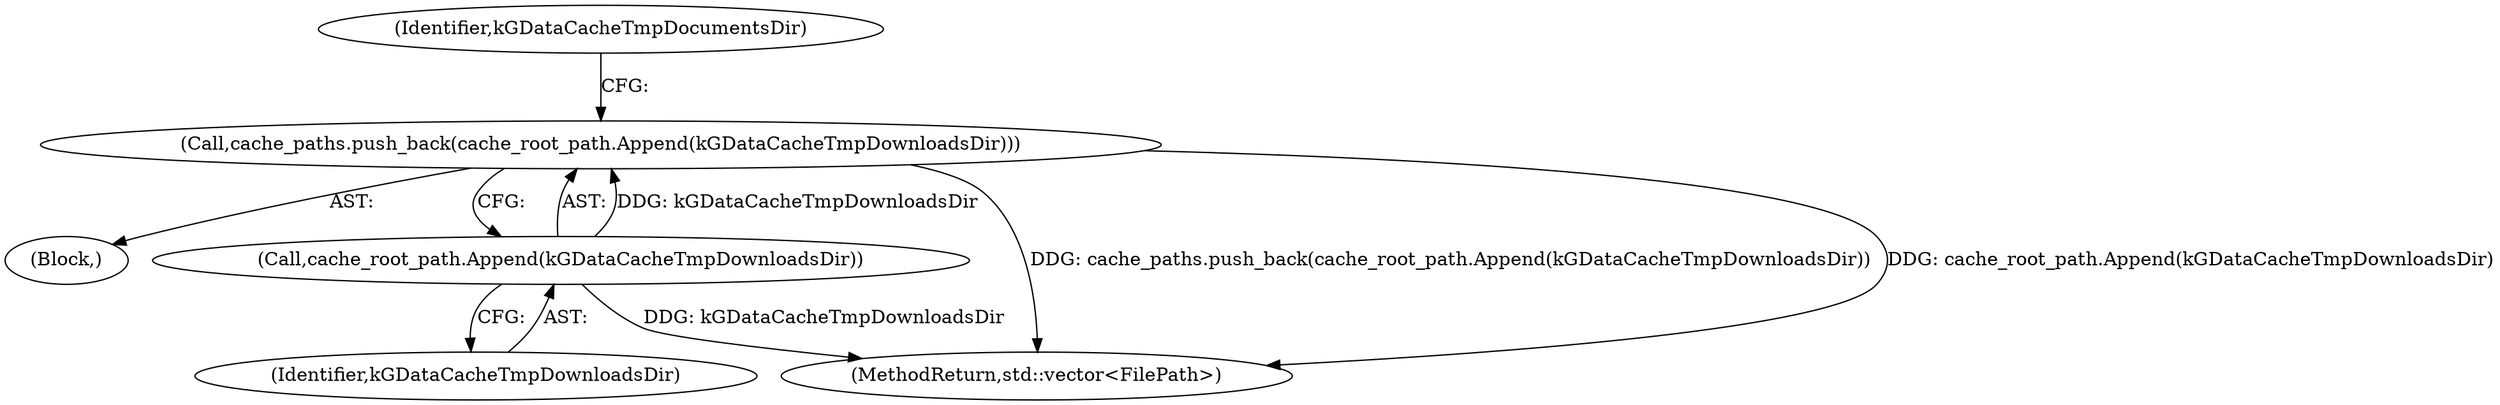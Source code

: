 digraph "1_Chrome_baef1ffd73db183ca50c854e1779ed7f6e5100a8_0@del" {
"1000119" [label="(Call,cache_paths.push_back(cache_root_path.Append(kGDataCacheTmpDownloadsDir)))"];
"1000120" [label="(Call,cache_root_path.Append(kGDataCacheTmpDownloadsDir))"];
"1000120" [label="(Call,cache_root_path.Append(kGDataCacheTmpDownloadsDir))"];
"1000102" [label="(Block,)"];
"1000127" [label="(MethodReturn,std::vector<FilePath>)"];
"1000119" [label="(Call,cache_paths.push_back(cache_root_path.Append(kGDataCacheTmpDownloadsDir)))"];
"1000121" [label="(Identifier,kGDataCacheTmpDownloadsDir)"];
"1000124" [label="(Identifier,kGDataCacheTmpDocumentsDir)"];
"1000119" -> "1000102"  [label="AST: "];
"1000119" -> "1000120"  [label="CFG: "];
"1000120" -> "1000119"  [label="AST: "];
"1000124" -> "1000119"  [label="CFG: "];
"1000119" -> "1000127"  [label="DDG: cache_paths.push_back(cache_root_path.Append(kGDataCacheTmpDownloadsDir))"];
"1000119" -> "1000127"  [label="DDG: cache_root_path.Append(kGDataCacheTmpDownloadsDir)"];
"1000120" -> "1000119"  [label="DDG: kGDataCacheTmpDownloadsDir"];
"1000120" -> "1000121"  [label="CFG: "];
"1000121" -> "1000120"  [label="AST: "];
"1000120" -> "1000127"  [label="DDG: kGDataCacheTmpDownloadsDir"];
}
